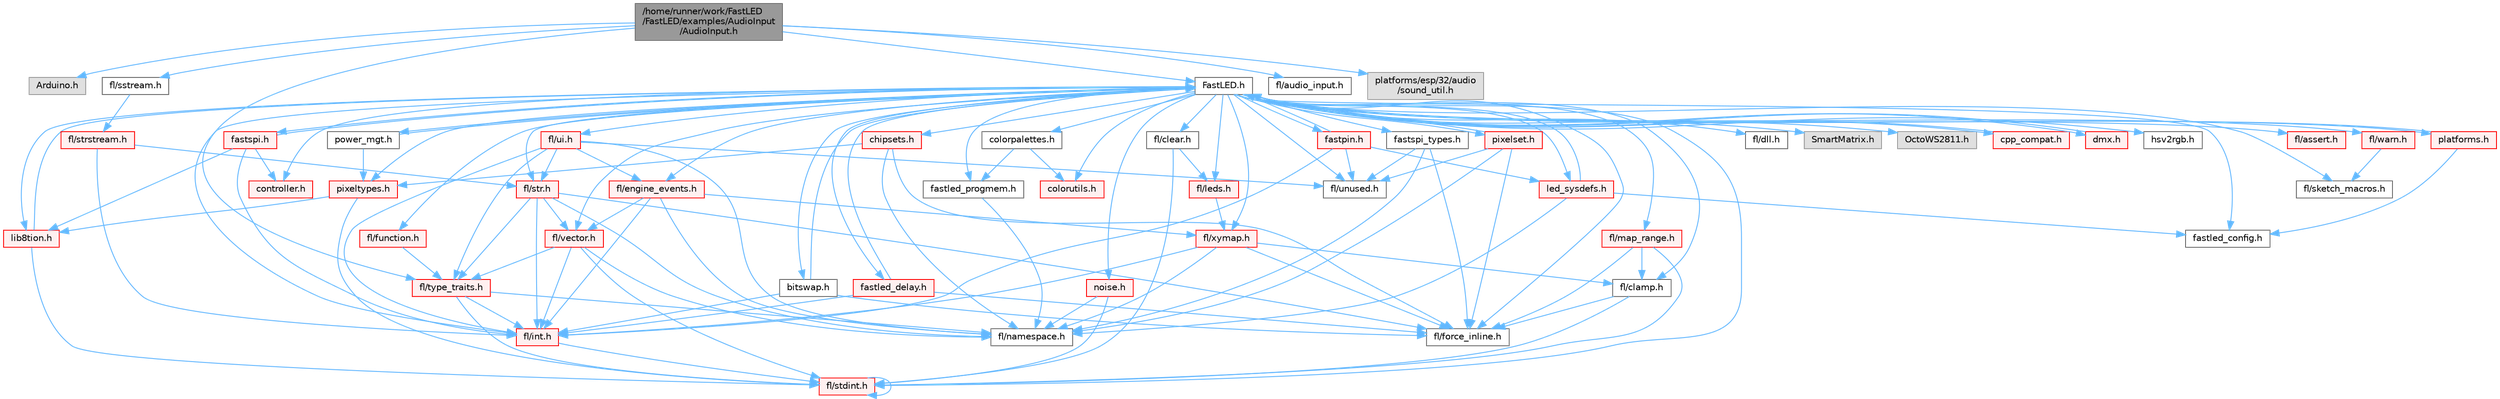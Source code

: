digraph "/home/runner/work/FastLED/FastLED/examples/AudioInput/AudioInput.h"
{
 // INTERACTIVE_SVG=YES
 // LATEX_PDF_SIZE
  bgcolor="transparent";
  edge [fontname=Helvetica,fontsize=10,labelfontname=Helvetica,labelfontsize=10];
  node [fontname=Helvetica,fontsize=10,shape=box,height=0.2,width=0.4];
  Node1 [id="Node000001",label="/home/runner/work/FastLED\l/FastLED/examples/AudioInput\l/AudioInput.h",height=0.2,width=0.4,color="gray40", fillcolor="grey60", style="filled", fontcolor="black",tooltip=" "];
  Node1 -> Node2 [id="edge1_Node000001_Node000002",color="steelblue1",style="solid",tooltip=" "];
  Node2 [id="Node000002",label="Arduino.h",height=0.2,width=0.4,color="grey60", fillcolor="#E0E0E0", style="filled",tooltip=" "];
  Node1 -> Node3 [id="edge2_Node000001_Node000003",color="steelblue1",style="solid",tooltip=" "];
  Node3 [id="Node000003",label="FastLED.h",height=0.2,width=0.4,color="grey40", fillcolor="white", style="filled",URL="$db/d97/_fast_l_e_d_8h.html",tooltip="central include file for FastLED, defines the CFastLED class/object"];
  Node3 -> Node4 [id="edge3_Node000003_Node000004",color="steelblue1",style="solid",tooltip=" "];
  Node4 [id="Node000004",label="fl/stdint.h",height=0.2,width=0.4,color="red", fillcolor="#FFF0F0", style="filled",URL="$df/dd8/stdint_8h.html",tooltip=" "];
  Node4 -> Node4 [id="edge4_Node000004_Node000004",color="steelblue1",style="solid",tooltip=" "];
  Node3 -> Node6 [id="edge5_Node000003_Node000006",color="steelblue1",style="solid",tooltip=" "];
  Node6 [id="Node000006",label="fl/dll.h",height=0.2,width=0.4,color="grey40", fillcolor="white", style="filled",URL="$d3/d4b/dll_8h.html",tooltip="FastLED dynamic library interface - lightweight header for external callers."];
  Node3 -> Node7 [id="edge6_Node000003_Node000007",color="steelblue1",style="solid",tooltip=" "];
  Node7 [id="Node000007",label="SmartMatrix.h",height=0.2,width=0.4,color="grey60", fillcolor="#E0E0E0", style="filled",tooltip=" "];
  Node3 -> Node8 [id="edge7_Node000003_Node000008",color="steelblue1",style="solid",tooltip=" "];
  Node8 [id="Node000008",label="OctoWS2811.h",height=0.2,width=0.4,color="grey60", fillcolor="#E0E0E0", style="filled",tooltip=" "];
  Node3 -> Node9 [id="edge8_Node000003_Node000009",color="steelblue1",style="solid",tooltip=" "];
  Node9 [id="Node000009",label="fl/force_inline.h",height=0.2,width=0.4,color="grey40", fillcolor="white", style="filled",URL="$d4/d64/force__inline_8h.html",tooltip=" "];
  Node3 -> Node10 [id="edge9_Node000003_Node000010",color="steelblue1",style="solid",tooltip=" "];
  Node10 [id="Node000010",label="cpp_compat.h",height=0.2,width=0.4,color="red", fillcolor="#FFF0F0", style="filled",URL="$d9/d13/cpp__compat_8h.html",tooltip="Compatibility functions based on C++ version."];
  Node10 -> Node3 [id="edge10_Node000010_Node000003",color="steelblue1",style="solid",tooltip=" "];
  Node3 -> Node12 [id="edge11_Node000003_Node000012",color="steelblue1",style="solid",tooltip=" "];
  Node12 [id="Node000012",label="fastled_config.h",height=0.2,width=0.4,color="grey40", fillcolor="white", style="filled",URL="$d5/d11/fastled__config_8h.html",tooltip="Contains definitions that can be used to configure FastLED at compile time."];
  Node3 -> Node13 [id="edge12_Node000003_Node000013",color="steelblue1",style="solid",tooltip=" "];
  Node13 [id="Node000013",label="led_sysdefs.h",height=0.2,width=0.4,color="red", fillcolor="#FFF0F0", style="filled",URL="$d9/d3e/led__sysdefs_8h.html",tooltip="Determines which platform system definitions to include."];
  Node13 -> Node3 [id="edge13_Node000013_Node000003",color="steelblue1",style="solid",tooltip=" "];
  Node13 -> Node12 [id="edge14_Node000013_Node000012",color="steelblue1",style="solid",tooltip=" "];
  Node13 -> Node15 [id="edge15_Node000013_Node000015",color="steelblue1",style="solid",tooltip=" "];
  Node15 [id="Node000015",label="fl/namespace.h",height=0.2,width=0.4,color="grey40", fillcolor="white", style="filled",URL="$df/d2a/namespace_8h.html",tooltip="Implements the FastLED namespace macros."];
  Node3 -> Node16 [id="edge16_Node000003_Node000016",color="steelblue1",style="solid",tooltip=" "];
  Node16 [id="Node000016",label="fastled_delay.h",height=0.2,width=0.4,color="red", fillcolor="#FFF0F0", style="filled",URL="$d0/da8/fastled__delay_8h.html",tooltip="Utility functions and classes for managing delay cycles."];
  Node16 -> Node3 [id="edge17_Node000016_Node000003",color="steelblue1",style="solid",tooltip=" "];
  Node16 -> Node9 [id="edge18_Node000016_Node000009",color="steelblue1",style="solid",tooltip=" "];
  Node16 -> Node18 [id="edge19_Node000016_Node000018",color="steelblue1",style="solid",tooltip=" "];
  Node18 [id="Node000018",label="fl/int.h",height=0.2,width=0.4,color="red", fillcolor="#FFF0F0", style="filled",URL="$d3/d7e/int_8h.html",tooltip=" "];
  Node18 -> Node4 [id="edge20_Node000018_Node000004",color="steelblue1",style="solid",tooltip=" "];
  Node3 -> Node20 [id="edge21_Node000003_Node000020",color="steelblue1",style="solid",tooltip=" "];
  Node20 [id="Node000020",label="bitswap.h",height=0.2,width=0.4,color="grey40", fillcolor="white", style="filled",URL="$de/ded/bitswap_8h.html",tooltip="Functions for doing a rotation of bits/bytes used by parallel output."];
  Node20 -> Node3 [id="edge22_Node000020_Node000003",color="steelblue1",style="solid",tooltip=" "];
  Node20 -> Node9 [id="edge23_Node000020_Node000009",color="steelblue1",style="solid",tooltip=" "];
  Node20 -> Node18 [id="edge24_Node000020_Node000018",color="steelblue1",style="solid",tooltip=" "];
  Node3 -> Node21 [id="edge25_Node000003_Node000021",color="steelblue1",style="solid",tooltip=" "];
  Node21 [id="Node000021",label="controller.h",height=0.2,width=0.4,color="red", fillcolor="#FFF0F0", style="filled",URL="$d2/dd9/controller_8h.html",tooltip="deprecated: base definitions used by led controllers for writing out led data"];
  Node3 -> Node120 [id="edge26_Node000003_Node000120",color="steelblue1",style="solid",tooltip=" "];
  Node120 [id="Node000120",label="fastpin.h",height=0.2,width=0.4,color="red", fillcolor="#FFF0F0", style="filled",URL="$db/d65/fastpin_8h.html",tooltip="Class base definitions for defining fast pin access."];
  Node120 -> Node3 [id="edge27_Node000120_Node000003",color="steelblue1",style="solid",tooltip=" "];
  Node120 -> Node13 [id="edge28_Node000120_Node000013",color="steelblue1",style="solid",tooltip=" "];
  Node120 -> Node57 [id="edge29_Node000120_Node000057",color="steelblue1",style="solid",tooltip=" "];
  Node57 [id="Node000057",label="fl/unused.h",height=0.2,width=0.4,color="grey40", fillcolor="white", style="filled",URL="$d8/d4b/unused_8h.html",tooltip=" "];
  Node120 -> Node18 [id="edge30_Node000120_Node000018",color="steelblue1",style="solid",tooltip=" "];
  Node3 -> Node121 [id="edge31_Node000003_Node000121",color="steelblue1",style="solid",tooltip=" "];
  Node121 [id="Node000121",label="fastspi_types.h",height=0.2,width=0.4,color="grey40", fillcolor="white", style="filled",URL="$d2/ddb/fastspi__types_8h.html",tooltip="Data types and constants used by SPI interfaces."];
  Node121 -> Node9 [id="edge32_Node000121_Node000009",color="steelblue1",style="solid",tooltip=" "];
  Node121 -> Node15 [id="edge33_Node000121_Node000015",color="steelblue1",style="solid",tooltip=" "];
  Node121 -> Node57 [id="edge34_Node000121_Node000057",color="steelblue1",style="solid",tooltip=" "];
  Node3 -> Node122 [id="edge35_Node000003_Node000122",color="steelblue1",style="solid",tooltip=" "];
  Node122 [id="Node000122",label="dmx.h",height=0.2,width=0.4,color="red", fillcolor="#FFF0F0", style="filled",URL="$d3/de1/dmx_8h.html",tooltip="Defines the DMX512-based LED controllers."];
  Node122 -> Node3 [id="edge36_Node000122_Node000003",color="steelblue1",style="solid",tooltip=" "];
  Node3 -> Node125 [id="edge37_Node000003_Node000125",color="steelblue1",style="solid",tooltip=" "];
  Node125 [id="Node000125",label="platforms.h",height=0.2,width=0.4,color="red", fillcolor="#FFF0F0", style="filled",URL="$da/dc9/platforms_8h.html",tooltip="Determines which platforms headers to include."];
  Node125 -> Node3 [id="edge38_Node000125_Node000003",color="steelblue1",style="solid",tooltip=" "];
  Node125 -> Node12 [id="edge39_Node000125_Node000012",color="steelblue1",style="solid",tooltip=" "];
  Node3 -> Node33 [id="edge40_Node000003_Node000033",color="steelblue1",style="solid",tooltip=" "];
  Node33 [id="Node000033",label="fastled_progmem.h",height=0.2,width=0.4,color="grey40", fillcolor="white", style="filled",URL="$df/dab/fastled__progmem_8h.html",tooltip="Wrapper definitions to allow seamless use of PROGMEM in environments that have it."];
  Node33 -> Node15 [id="edge41_Node000033_Node000015",color="steelblue1",style="solid",tooltip=" "];
  Node3 -> Node24 [id="edge42_Node000003_Node000024",color="steelblue1",style="solid",tooltip=" "];
  Node24 [id="Node000024",label="lib8tion.h",height=0.2,width=0.4,color="red", fillcolor="#FFF0F0", style="filled",URL="$df/da5/lib8tion_8h.html",tooltip="Fast, efficient 8-bit math functions specifically designed for high-performance LED programming."];
  Node24 -> Node3 [id="edge43_Node000024_Node000003",color="steelblue1",style="solid",tooltip=" "];
  Node24 -> Node4 [id="edge44_Node000024_Node000004",color="steelblue1",style="solid",tooltip=" "];
  Node3 -> Node23 [id="edge45_Node000003_Node000023",color="steelblue1",style="solid",tooltip=" "];
  Node23 [id="Node000023",label="pixeltypes.h",height=0.2,width=0.4,color="red", fillcolor="#FFF0F0", style="filled",URL="$d2/dba/pixeltypes_8h.html",tooltip="Includes defintions for RGB and HSV pixels."];
  Node23 -> Node4 [id="edge46_Node000023_Node000004",color="steelblue1",style="solid",tooltip=" "];
  Node23 -> Node24 [id="edge47_Node000023_Node000024",color="steelblue1",style="solid",tooltip=" "];
  Node3 -> Node81 [id="edge48_Node000003_Node000081",color="steelblue1",style="solid",tooltip=" "];
  Node81 [id="Node000081",label="hsv2rgb.h",height=0.2,width=0.4,color="grey40", fillcolor="white", style="filled",URL="$de/d9a/hsv2rgb_8h.html",tooltip="Functions to convert from the HSV colorspace to the RGB colorspace."];
  Node3 -> Node127 [id="edge49_Node000003_Node000127",color="steelblue1",style="solid",tooltip=" "];
  Node127 [id="Node000127",label="colorutils.h",height=0.2,width=0.4,color="red", fillcolor="#FFF0F0", style="filled",URL="$d1/dfb/colorutils_8h.html",tooltip=" "];
  Node3 -> Node132 [id="edge50_Node000003_Node000132",color="steelblue1",style="solid",tooltip=" "];
  Node132 [id="Node000132",label="pixelset.h",height=0.2,width=0.4,color="red", fillcolor="#FFF0F0", style="filled",URL="$d4/d46/pixelset_8h.html",tooltip="Declares classes for managing logical groups of LEDs."];
  Node132 -> Node9 [id="edge51_Node000132_Node000009",color="steelblue1",style="solid",tooltip=" "];
  Node132 -> Node15 [id="edge52_Node000132_Node000015",color="steelblue1",style="solid",tooltip=" "];
  Node132 -> Node57 [id="edge53_Node000132_Node000057",color="steelblue1",style="solid",tooltip=" "];
  Node132 -> Node3 [id="edge54_Node000132_Node000003",color="steelblue1",style="solid",tooltip=" "];
  Node3 -> Node133 [id="edge55_Node000003_Node000133",color="steelblue1",style="solid",tooltip=" "];
  Node133 [id="Node000133",label="colorpalettes.h",height=0.2,width=0.4,color="grey40", fillcolor="white", style="filled",URL="$dc/dcc/colorpalettes_8h.html",tooltip="Declarations for the predefined color palettes supplied by FastLED."];
  Node133 -> Node127 [id="edge56_Node000133_Node000127",color="steelblue1",style="solid",tooltip=" "];
  Node133 -> Node33 [id="edge57_Node000133_Node000033",color="steelblue1",style="solid",tooltip=" "];
  Node3 -> Node134 [id="edge58_Node000003_Node000134",color="steelblue1",style="solid",tooltip=" "];
  Node134 [id="Node000134",label="noise.h",height=0.2,width=0.4,color="red", fillcolor="#FFF0F0", style="filled",URL="$d1/d31/noise_8h.html",tooltip="Functions to generate and fill arrays with noise."];
  Node134 -> Node4 [id="edge59_Node000134_Node000004",color="steelblue1",style="solid",tooltip=" "];
  Node134 -> Node15 [id="edge60_Node000134_Node000015",color="steelblue1",style="solid",tooltip=" "];
  Node3 -> Node135 [id="edge61_Node000003_Node000135",color="steelblue1",style="solid",tooltip=" "];
  Node135 [id="Node000135",label="power_mgt.h",height=0.2,width=0.4,color="grey40", fillcolor="white", style="filled",URL="$dc/d5b/power__mgt_8h.html",tooltip="Functions to limit the power used by FastLED."];
  Node135 -> Node3 [id="edge62_Node000135_Node000003",color="steelblue1",style="solid",tooltip=" "];
  Node135 -> Node23 [id="edge63_Node000135_Node000023",color="steelblue1",style="solid",tooltip=" "];
  Node3 -> Node136 [id="edge64_Node000003_Node000136",color="steelblue1",style="solid",tooltip=" "];
  Node136 [id="Node000136",label="fastspi.h",height=0.2,width=0.4,color="red", fillcolor="#FFF0F0", style="filled",URL="$d6/ddc/fastspi_8h.html",tooltip="Serial peripheral interface (SPI) definitions per platform."];
  Node136 -> Node3 [id="edge65_Node000136_Node000003",color="steelblue1",style="solid",tooltip=" "];
  Node136 -> Node21 [id="edge66_Node000136_Node000021",color="steelblue1",style="solid",tooltip=" "];
  Node136 -> Node24 [id="edge67_Node000136_Node000024",color="steelblue1",style="solid",tooltip=" "];
  Node136 -> Node18 [id="edge68_Node000136_Node000018",color="steelblue1",style="solid",tooltip=" "];
  Node3 -> Node138 [id="edge69_Node000003_Node000138",color="steelblue1",style="solid",tooltip=" "];
  Node138 [id="Node000138",label="chipsets.h",height=0.2,width=0.4,color="red", fillcolor="#FFF0F0", style="filled",URL="$db/d66/chipsets_8h.html",tooltip="Contains the bulk of the definitions for the various LED chipsets supported."];
  Node138 -> Node23 [id="edge70_Node000138_Node000023",color="steelblue1",style="solid",tooltip=" "];
  Node138 -> Node9 [id="edge71_Node000138_Node000009",color="steelblue1",style="solid",tooltip=" "];
  Node138 -> Node15 [id="edge72_Node000138_Node000015",color="steelblue1",style="solid",tooltip=" "];
  Node3 -> Node96 [id="edge73_Node000003_Node000096",color="steelblue1",style="solid",tooltip=" "];
  Node96 [id="Node000096",label="fl/engine_events.h",height=0.2,width=0.4,color="red", fillcolor="#FFF0F0", style="filled",URL="$db/dc0/engine__events_8h.html",tooltip=" "];
  Node96 -> Node15 [id="edge74_Node000096_Node000015",color="steelblue1",style="solid",tooltip=" "];
  Node96 -> Node70 [id="edge75_Node000096_Node000070",color="steelblue1",style="solid",tooltip=" "];
  Node70 [id="Node000070",label="fl/vector.h",height=0.2,width=0.4,color="red", fillcolor="#FFF0F0", style="filled",URL="$d6/d68/vector_8h.html",tooltip=" "];
  Node70 -> Node4 [id="edge76_Node000070_Node000004",color="steelblue1",style="solid",tooltip=" "];
  Node70 -> Node18 [id="edge77_Node000070_Node000018",color="steelblue1",style="solid",tooltip=" "];
  Node70 -> Node15 [id="edge78_Node000070_Node000015",color="steelblue1",style="solid",tooltip=" "];
  Node70 -> Node42 [id="edge79_Node000070_Node000042",color="steelblue1",style="solid",tooltip=" "];
  Node42 [id="Node000042",label="fl/type_traits.h",height=0.2,width=0.4,color="red", fillcolor="#FFF0F0", style="filled",URL="$df/d63/type__traits_8h.html",tooltip=" "];
  Node42 -> Node4 [id="edge80_Node000042_Node000004",color="steelblue1",style="solid",tooltip=" "];
  Node42 -> Node15 [id="edge81_Node000042_Node000015",color="steelblue1",style="solid",tooltip=" "];
  Node42 -> Node18 [id="edge82_Node000042_Node000018",color="steelblue1",style="solid",tooltip=" "];
  Node96 -> Node117 [id="edge83_Node000096_Node000117",color="steelblue1",style="solid",tooltip=" "];
  Node117 [id="Node000117",label="fl/xymap.h",height=0.2,width=0.4,color="red", fillcolor="#FFF0F0", style="filled",URL="$da/d61/xymap_8h.html",tooltip=" "];
  Node117 -> Node18 [id="edge84_Node000117_Node000018",color="steelblue1",style="solid",tooltip=" "];
  Node117 -> Node15 [id="edge85_Node000117_Node000015",color="steelblue1",style="solid",tooltip=" "];
  Node117 -> Node9 [id="edge86_Node000117_Node000009",color="steelblue1",style="solid",tooltip=" "];
  Node117 -> Node39 [id="edge87_Node000117_Node000039",color="steelblue1",style="solid",tooltip=" "];
  Node39 [id="Node000039",label="fl/clamp.h",height=0.2,width=0.4,color="grey40", fillcolor="white", style="filled",URL="$d6/dd3/clamp_8h.html",tooltip=" "];
  Node39 -> Node4 [id="edge88_Node000039_Node000004",color="steelblue1",style="solid",tooltip=" "];
  Node39 -> Node9 [id="edge89_Node000039_Node000009",color="steelblue1",style="solid",tooltip=" "];
  Node96 -> Node18 [id="edge90_Node000096_Node000018",color="steelblue1",style="solid",tooltip=" "];
  Node3 -> Node140 [id="edge91_Node000003_Node000140",color="steelblue1",style="solid",tooltip=" "];
  Node140 [id="Node000140",label="fl/leds.h",height=0.2,width=0.4,color="red", fillcolor="#FFF0F0", style="filled",URL="$da/d78/leds_8h.html",tooltip=" "];
  Node140 -> Node117 [id="edge92_Node000140_Node000117",color="steelblue1",style="solid",tooltip=" "];
  Node3 -> Node18 [id="edge93_Node000003_Node000018",color="steelblue1",style="solid",tooltip=" "];
  Node3 -> Node35 [id="edge94_Node000003_Node000035",color="steelblue1",style="solid",tooltip=" "];
  Node35 [id="Node000035",label="fl/str.h",height=0.2,width=0.4,color="red", fillcolor="#FFF0F0", style="filled",URL="$d1/d93/str_8h.html",tooltip=" "];
  Node35 -> Node18 [id="edge95_Node000035_Node000018",color="steelblue1",style="solid",tooltip=" "];
  Node35 -> Node15 [id="edge96_Node000035_Node000015",color="steelblue1",style="solid",tooltip=" "];
  Node35 -> Node42 [id="edge97_Node000035_Node000042",color="steelblue1",style="solid",tooltip=" "];
  Node35 -> Node70 [id="edge98_Node000035_Node000070",color="steelblue1",style="solid",tooltip=" "];
  Node35 -> Node9 [id="edge99_Node000035_Node000009",color="steelblue1",style="solid",tooltip=" "];
  Node3 -> Node117 [id="edge100_Node000003_Node000117",color="steelblue1",style="solid",tooltip=" "];
  Node3 -> Node39 [id="edge101_Node000003_Node000039",color="steelblue1",style="solid",tooltip=" "];
  Node3 -> Node40 [id="edge102_Node000003_Node000040",color="steelblue1",style="solid",tooltip=" "];
  Node40 [id="Node000040",label="fl/map_range.h",height=0.2,width=0.4,color="red", fillcolor="#FFF0F0", style="filled",URL="$d1/d47/map__range_8h.html",tooltip=" "];
  Node40 -> Node4 [id="edge103_Node000040_Node000004",color="steelblue1",style="solid",tooltip=" "];
  Node40 -> Node39 [id="edge104_Node000040_Node000039",color="steelblue1",style="solid",tooltip=" "];
  Node40 -> Node9 [id="edge105_Node000040_Node000009",color="steelblue1",style="solid",tooltip=" "];
  Node3 -> Node110 [id="edge106_Node000003_Node000110",color="steelblue1",style="solid",tooltip=" "];
  Node110 [id="Node000110",label="fl/warn.h",height=0.2,width=0.4,color="red", fillcolor="#FFF0F0", style="filled",URL="$de/d77/warn_8h.html",tooltip=" "];
  Node110 -> Node113 [id="edge107_Node000110_Node000113",color="steelblue1",style="solid",tooltip=" "];
  Node113 [id="Node000113",label="fl/sketch_macros.h",height=0.2,width=0.4,color="grey40", fillcolor="white", style="filled",URL="$d1/dbc/sketch__macros_8h.html",tooltip=" "];
  Node3 -> Node100 [id="edge108_Node000003_Node000100",color="steelblue1",style="solid",tooltip=" "];
  Node100 [id="Node000100",label="fl/assert.h",height=0.2,width=0.4,color="red", fillcolor="#FFF0F0", style="filled",URL="$dc/da7/assert_8h.html",tooltip=" "];
  Node3 -> Node57 [id="edge109_Node000003_Node000057",color="steelblue1",style="solid",tooltip=" "];
  Node3 -> Node70 [id="edge110_Node000003_Node000070",color="steelblue1",style="solid",tooltip=" "];
  Node3 -> Node115 [id="edge111_Node000003_Node000115",color="steelblue1",style="solid",tooltip=" "];
  Node115 [id="Node000115",label="fl/function.h",height=0.2,width=0.4,color="red", fillcolor="#FFF0F0", style="filled",URL="$dd/d67/function_8h.html",tooltip=" "];
  Node115 -> Node42 [id="edge112_Node000115_Node000042",color="steelblue1",style="solid",tooltip=" "];
  Node3 -> Node141 [id="edge113_Node000003_Node000141",color="steelblue1",style="solid",tooltip=" "];
  Node141 [id="Node000141",label="fl/clear.h",height=0.2,width=0.4,color="grey40", fillcolor="white", style="filled",URL="$df/db0/clear_8h.html",tooltip=" "];
  Node141 -> Node140 [id="edge114_Node000141_Node000140",color="steelblue1",style="solid",tooltip=" "];
  Node141 -> Node4 [id="edge115_Node000141_Node000004",color="steelblue1",style="solid",tooltip=" "];
  Node3 -> Node142 [id="edge116_Node000003_Node000142",color="steelblue1",style="solid",tooltip=" "];
  Node142 [id="Node000142",label="fl/ui.h",height=0.2,width=0.4,color="red", fillcolor="#FFF0F0", style="filled",URL="$d9/d3b/ui_8h.html",tooltip=" "];
  Node142 -> Node15 [id="edge117_Node000142_Node000015",color="steelblue1",style="solid",tooltip=" "];
  Node142 -> Node35 [id="edge118_Node000142_Node000035",color="steelblue1",style="solid",tooltip=" "];
  Node142 -> Node18 [id="edge119_Node000142_Node000018",color="steelblue1",style="solid",tooltip=" "];
  Node142 -> Node96 [id="edge120_Node000142_Node000096",color="steelblue1",style="solid",tooltip=" "];
  Node142 -> Node42 [id="edge121_Node000142_Node000042",color="steelblue1",style="solid",tooltip=" "];
  Node142 -> Node57 [id="edge122_Node000142_Node000057",color="steelblue1",style="solid",tooltip=" "];
  Node3 -> Node113 [id="edge123_Node000003_Node000113",color="steelblue1",style="solid",tooltip=" "];
  Node1 -> Node150 [id="edge124_Node000001_Node000150",color="steelblue1",style="solid",tooltip=" "];
  Node150 [id="Node000150",label="fl/sstream.h",height=0.2,width=0.4,color="grey40", fillcolor="white", style="filled",URL="$da/da4/sstream_8h.html",tooltip=" "];
  Node150 -> Node112 [id="edge125_Node000150_Node000112",color="steelblue1",style="solid",tooltip=" "];
  Node112 [id="Node000112",label="fl/strstream.h",height=0.2,width=0.4,color="red", fillcolor="#FFF0F0", style="filled",URL="$d8/d00/strstream_8h.html",tooltip=" "];
  Node112 -> Node18 [id="edge126_Node000112_Node000018",color="steelblue1",style="solid",tooltip=" "];
  Node112 -> Node35 [id="edge127_Node000112_Node000035",color="steelblue1",style="solid",tooltip=" "];
  Node1 -> Node42 [id="edge128_Node000001_Node000042",color="steelblue1",style="solid",tooltip=" "];
  Node1 -> Node151 [id="edge129_Node000001_Node000151",color="steelblue1",style="solid",tooltip=" "];
  Node151 [id="Node000151",label="fl/audio_input.h",height=0.2,width=0.4,color="grey40", fillcolor="white", style="filled",URL="$da/d69/audio__input_8h.html",tooltip=" "];
  Node1 -> Node152 [id="edge130_Node000001_Node000152",color="steelblue1",style="solid",tooltip=" "];
  Node152 [id="Node000152",label="platforms/esp/32/audio\l/sound_util.h",height=0.2,width=0.4,color="grey60", fillcolor="#E0E0E0", style="filled",tooltip=" "];
}
